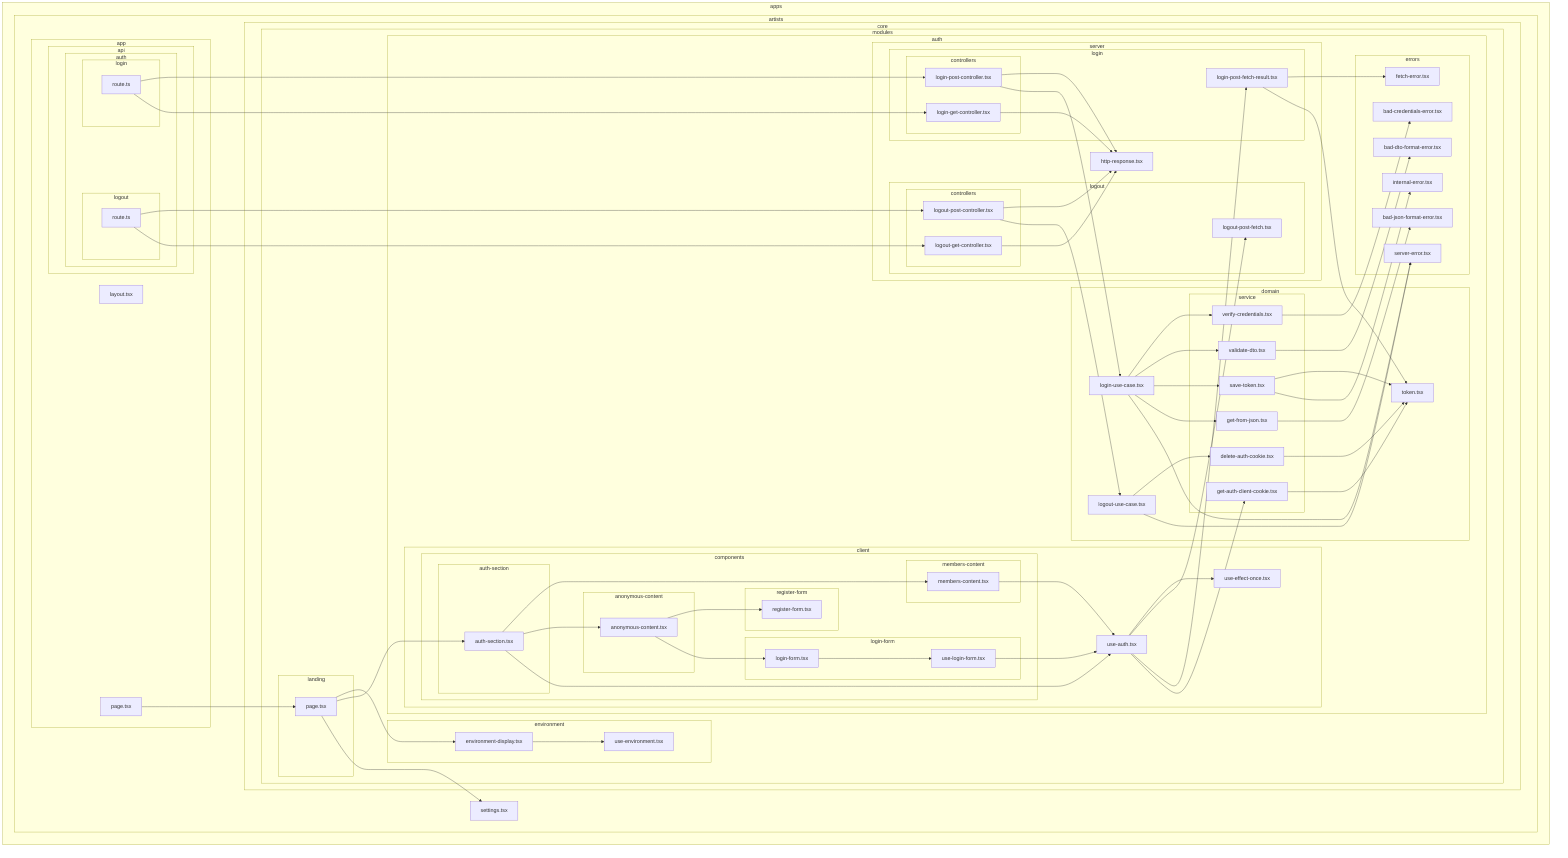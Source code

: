 flowchart LR

subgraph 0["apps"]
subgraph 1["artists"]
subgraph 2["app"]
subgraph 3["api"]
subgraph 4["auth"]
subgraph 5["login"]
6["route.ts"]
end
subgraph U["logout"]
V["route.ts"]
end
end
end
12["layout.tsx"]
13["page.tsx"]
end
subgraph 7["core"]
subgraph 8["modules"]
subgraph 9["auth"]
subgraph A["server"]
subgraph B["login"]
subgraph C["controllers"]
D["login-get-controller.tsx"]
F["login-post-controller.tsx"]
end
1D["login-post-fetch-result.tsx"]
end
E["http-response.tsx"]
subgraph W["logout"]
subgraph X["controllers"]
Y["logout-get-controller.tsx"]
Z["logout-post-controller.tsx"]
end
1F["logout-post-fetch.tsx"]
end
end
subgraph G["domain"]
H["login-use-case.tsx"]
subgraph K["service"]
L["get-from-json.tsx"]
N["save-token.tsx"]
Q["validate-dto.tsx"]
S["verify-credentials.tsx"]
11["delete-auth-cookie.tsx"]
1C["get-auth-client-cookie.tsx"]
end
P["token.tsx"]
10["logout-use-case.tsx"]
end
subgraph I["errors"]
J["server-error.tsx"]
M["bad-json-format-error.tsx"]
O["internal-error.tsx"]
R["bad-dto-format-error.tsx"]
T["bad-credentials-error.tsx"]
1E["fetch-error.tsx"]
end
subgraph 17["client"]
subgraph 18["components"]
subgraph 19["auth-section"]
1A["auth-section.tsx"]
end
subgraph 1H["anonymous-content"]
1I["anonymous-content.tsx"]
end
subgraph 1J["login-form"]
1K["login-form.tsx"]
1L["use-login-form.tsx"]
end
subgraph 1M["register-form"]
1N["register-form.tsx"]
end
subgraph 1O["members-content"]
1P["members-content.tsx"]
end
end
1B["use-auth.tsx"]
1G["use-effect-once.tsx"]
end
end
subgraph 14["landing"]
15["page.tsx"]
end
subgraph 1Q["environment"]
1R["environment-display.tsx"]
1S["use-environment.tsx"]
end
end
end
16["settings.tsx"]
end
end
6-->D
6-->F
D-->E
F-->H
F-->E
H-->J
H-->L
H-->N
H-->Q
H-->S
L-->M
N-->O
N-->P
Q-->R
S-->T
V-->Y
V-->Z
Y-->E
Z-->10
Z-->E
10-->J
10-->11
11-->P
13-->15
15-->16
15-->1A
15-->1R
1A-->1B
1A-->1I
1A-->1P
1B-->1C
1B-->1D
1B-->1F
1B-->1G
1C-->P
1D-->P
1D-->1E
1I-->1K
1I-->1N
1K-->1L
1L-->1B
1P-->1B
1R-->1S